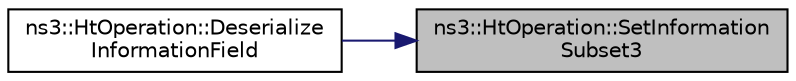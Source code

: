 digraph "ns3::HtOperation::SetInformationSubset3"
{
 // LATEX_PDF_SIZE
  edge [fontname="Helvetica",fontsize="10",labelfontname="Helvetica",labelfontsize="10"];
  node [fontname="Helvetica",fontsize="10",shape=record];
  rankdir="RL";
  Node1 [label="ns3::HtOperation::SetInformation\lSubset3",height=0.2,width=0.4,color="black", fillcolor="grey75", style="filled", fontcolor="black",tooltip="Set the Information Subset 3 field in the HT Operation information element."];
  Node1 -> Node2 [dir="back",color="midnightblue",fontsize="10",style="solid",fontname="Helvetica"];
  Node2 [label="ns3::HtOperation::Deserialize\lInformationField",height=0.2,width=0.4,color="black", fillcolor="white", style="filled",URL="$classns3_1_1_ht_operation.html#a47d788083e3938358995e474d4d5d9ab",tooltip="Deserialize information (i.e., the body of the IE, not including the Element ID and length octets)"];
}
